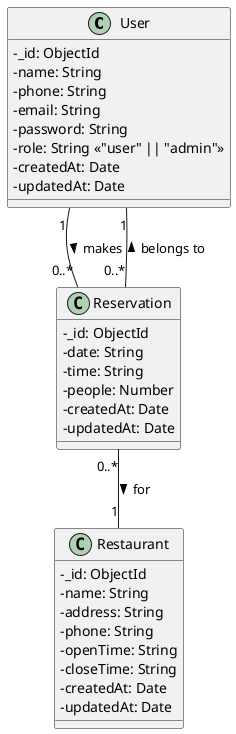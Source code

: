 @startuml
skinparam classAttributeIconSize 0

class User {
  - _id: ObjectId
  - name: String
  - phone: String
  - email: String
  - password: String
  - role: String << "user" || "admin" >>
  - createdAt: Date
  - updatedAt: Date
}

class Restaurant {
  - _id: ObjectId
  - name: String
  - address: String
  - phone: String
  - openTime: String
  - closeTime: String
  - createdAt: Date
  - updatedAt: Date
}

class Reservation {
  - _id: ObjectId
  - date: String
  - time: String
  - people: Number
  - createdAt: Date
  - updatedAt: Date
}

User "1" -- "0..*" Reservation : makes >
Reservation "0..*" -- "1" Restaurant : for >
Reservation "0..*" -- "1" User : belongs to >

@enduml